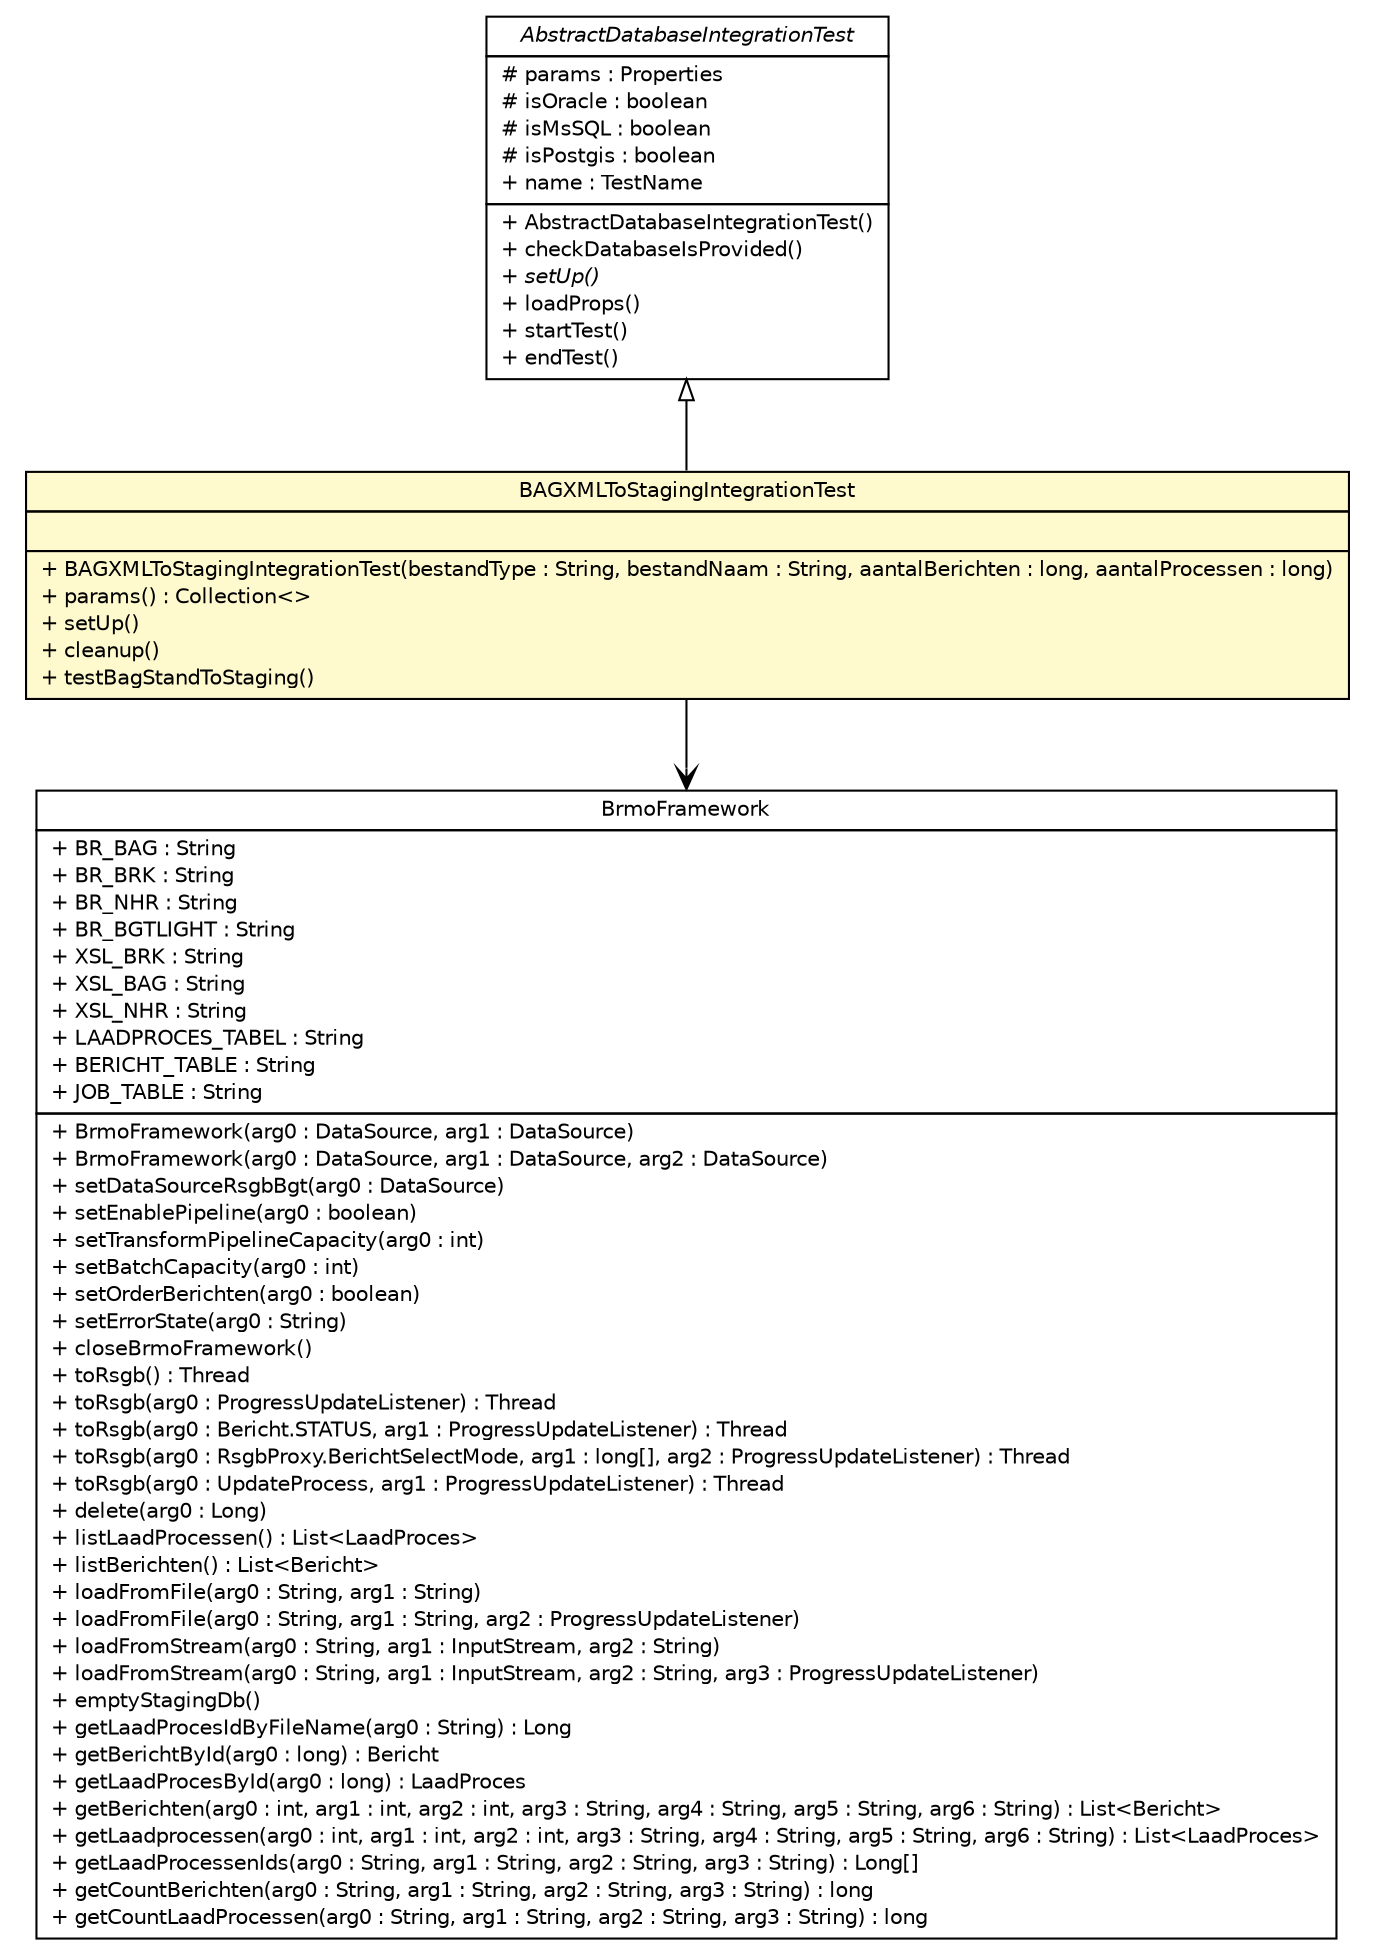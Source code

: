 #!/usr/local/bin/dot
#
# Class diagram 
# Generated by UMLGraph version R5_6-24-gf6e263 (http://www.umlgraph.org/)
#

digraph G {
	edge [fontname="Helvetica",fontsize=10,labelfontname="Helvetica",labelfontsize=10];
	node [fontname="Helvetica",fontsize=10,shape=plaintext];
	nodesep=0.25;
	ranksep=0.5;
	// nl.b3p.AbstractDatabaseIntegrationTest
	c96 [label=<<table title="nl.b3p.AbstractDatabaseIntegrationTest" border="0" cellborder="1" cellspacing="0" cellpadding="2" port="p" href="./AbstractDatabaseIntegrationTest.html">
		<tr><td><table border="0" cellspacing="0" cellpadding="1">
<tr><td align="center" balign="center"><font face="Helvetica-Oblique"> AbstractDatabaseIntegrationTest </font></td></tr>
		</table></td></tr>
		<tr><td><table border="0" cellspacing="0" cellpadding="1">
<tr><td align="left" balign="left"> # params : Properties </td></tr>
<tr><td align="left" balign="left"> # isOracle : boolean </td></tr>
<tr><td align="left" balign="left"> # isMsSQL : boolean </td></tr>
<tr><td align="left" balign="left"> # isPostgis : boolean </td></tr>
<tr><td align="left" balign="left"> + name : TestName </td></tr>
		</table></td></tr>
		<tr><td><table border="0" cellspacing="0" cellpadding="1">
<tr><td align="left" balign="left"> + AbstractDatabaseIntegrationTest() </td></tr>
<tr><td align="left" balign="left"> + checkDatabaseIsProvided() </td></tr>
<tr><td align="left" balign="left"><font face="Helvetica-Oblique" point-size="10.0"> + setUp() </font></td></tr>
<tr><td align="left" balign="left"> + loadProps() </td></tr>
<tr><td align="left" balign="left"> + startTest() </td></tr>
<tr><td align="left" balign="left"> + endTest() </td></tr>
		</table></td></tr>
		</table>>, URL="./AbstractDatabaseIntegrationTest.html", fontname="Helvetica", fontcolor="black", fontsize=10.0];
	// nl.b3p.BAGXMLToStagingIntegrationTest
	c98 [label=<<table title="nl.b3p.BAGXMLToStagingIntegrationTest" border="0" cellborder="1" cellspacing="0" cellpadding="2" port="p" bgcolor="lemonChiffon" href="./BAGXMLToStagingIntegrationTest.html">
		<tr><td><table border="0" cellspacing="0" cellpadding="1">
<tr><td align="center" balign="center"> BAGXMLToStagingIntegrationTest </td></tr>
		</table></td></tr>
		<tr><td><table border="0" cellspacing="0" cellpadding="1">
<tr><td align="left" balign="left">  </td></tr>
		</table></td></tr>
		<tr><td><table border="0" cellspacing="0" cellpadding="1">
<tr><td align="left" balign="left"> + BAGXMLToStagingIntegrationTest(bestandType : String, bestandNaam : String, aantalBerichten : long, aantalProcessen : long) </td></tr>
<tr><td align="left" balign="left"> + params() : Collection&lt;&gt; </td></tr>
<tr><td align="left" balign="left"> + setUp() </td></tr>
<tr><td align="left" balign="left"> + cleanup() </td></tr>
<tr><td align="left" balign="left"> + testBagStandToStaging() </td></tr>
		</table></td></tr>
		</table>>, URL="./BAGXMLToStagingIntegrationTest.html", fontname="Helvetica", fontcolor="black", fontsize=10.0];
	//nl.b3p.BAGXMLToStagingIntegrationTest extends nl.b3p.AbstractDatabaseIntegrationTest
	c96:p -> c98:p [dir=back,arrowtail=empty];
	// nl.b3p.BAGXMLToStagingIntegrationTest NAVASSOC nl.b3p.brmo.loader.BrmoFramework
	c98:p -> c108:p [taillabel="", label="", headlabel="", fontname="Helvetica", fontcolor="black", fontsize=10.0, color="black", arrowhead=open];
	// nl.b3p.brmo.loader.BrmoFramework
	c108 [label=<<table title="nl.b3p.brmo.loader.BrmoFramework" border="0" cellborder="1" cellspacing="0" cellpadding="2" port="p">
		<tr><td><table border="0" cellspacing="0" cellpadding="1">
<tr><td align="center" balign="center"> BrmoFramework </td></tr>
		</table></td></tr>
		<tr><td><table border="0" cellspacing="0" cellpadding="1">
<tr><td align="left" balign="left"> + BR_BAG : String </td></tr>
<tr><td align="left" balign="left"> + BR_BRK : String </td></tr>
<tr><td align="left" balign="left"> + BR_NHR : String </td></tr>
<tr><td align="left" balign="left"> + BR_BGTLIGHT : String </td></tr>
<tr><td align="left" balign="left"> + XSL_BRK : String </td></tr>
<tr><td align="left" balign="left"> + XSL_BAG : String </td></tr>
<tr><td align="left" balign="left"> + XSL_NHR : String </td></tr>
<tr><td align="left" balign="left"> + LAADPROCES_TABEL : String </td></tr>
<tr><td align="left" balign="left"> + BERICHT_TABLE : String </td></tr>
<tr><td align="left" balign="left"> + JOB_TABLE : String </td></tr>
		</table></td></tr>
		<tr><td><table border="0" cellspacing="0" cellpadding="1">
<tr><td align="left" balign="left"> + BrmoFramework(arg0 : DataSource, arg1 : DataSource) </td></tr>
<tr><td align="left" balign="left"> + BrmoFramework(arg0 : DataSource, arg1 : DataSource, arg2 : DataSource) </td></tr>
<tr><td align="left" balign="left"> + setDataSourceRsgbBgt(arg0 : DataSource) </td></tr>
<tr><td align="left" balign="left"> + setEnablePipeline(arg0 : boolean) </td></tr>
<tr><td align="left" balign="left"> + setTransformPipelineCapacity(arg0 : int) </td></tr>
<tr><td align="left" balign="left"> + setBatchCapacity(arg0 : int) </td></tr>
<tr><td align="left" balign="left"> + setOrderBerichten(arg0 : boolean) </td></tr>
<tr><td align="left" balign="left"> + setErrorState(arg0 : String) </td></tr>
<tr><td align="left" balign="left"> + closeBrmoFramework() </td></tr>
<tr><td align="left" balign="left"> + toRsgb() : Thread </td></tr>
<tr><td align="left" balign="left"> + toRsgb(arg0 : ProgressUpdateListener) : Thread </td></tr>
<tr><td align="left" balign="left"> + toRsgb(arg0 : Bericht.STATUS, arg1 : ProgressUpdateListener) : Thread </td></tr>
<tr><td align="left" balign="left"> + toRsgb(arg0 : RsgbProxy.BerichtSelectMode, arg1 : long[], arg2 : ProgressUpdateListener) : Thread </td></tr>
<tr><td align="left" balign="left"> + toRsgb(arg0 : UpdateProcess, arg1 : ProgressUpdateListener) : Thread </td></tr>
<tr><td align="left" balign="left"> + delete(arg0 : Long) </td></tr>
<tr><td align="left" balign="left"> + listLaadProcessen() : List&lt;LaadProces&gt; </td></tr>
<tr><td align="left" balign="left"> + listBerichten() : List&lt;Bericht&gt; </td></tr>
<tr><td align="left" balign="left"> + loadFromFile(arg0 : String, arg1 : String) </td></tr>
<tr><td align="left" balign="left"> + loadFromFile(arg0 : String, arg1 : String, arg2 : ProgressUpdateListener) </td></tr>
<tr><td align="left" balign="left"> + loadFromStream(arg0 : String, arg1 : InputStream, arg2 : String) </td></tr>
<tr><td align="left" balign="left"> + loadFromStream(arg0 : String, arg1 : InputStream, arg2 : String, arg3 : ProgressUpdateListener) </td></tr>
<tr><td align="left" balign="left"> + emptyStagingDb() </td></tr>
<tr><td align="left" balign="left"> + getLaadProcesIdByFileName(arg0 : String) : Long </td></tr>
<tr><td align="left" balign="left"> + getBerichtById(arg0 : long) : Bericht </td></tr>
<tr><td align="left" balign="left"> + getLaadProcesById(arg0 : long) : LaadProces </td></tr>
<tr><td align="left" balign="left"> + getBerichten(arg0 : int, arg1 : int, arg2 : int, arg3 : String, arg4 : String, arg5 : String, arg6 : String) : List&lt;Bericht&gt; </td></tr>
<tr><td align="left" balign="left"> + getLaadprocessen(arg0 : int, arg1 : int, arg2 : int, arg3 : String, arg4 : String, arg5 : String, arg6 : String) : List&lt;LaadProces&gt; </td></tr>
<tr><td align="left" balign="left"> + getLaadProcessenIds(arg0 : String, arg1 : String, arg2 : String, arg3 : String) : Long[] </td></tr>
<tr><td align="left" balign="left"> + getCountBerichten(arg0 : String, arg1 : String, arg2 : String, arg3 : String) : long </td></tr>
<tr><td align="left" balign="left"> + getCountLaadProcessen(arg0 : String, arg1 : String, arg2 : String, arg3 : String) : long </td></tr>
		</table></td></tr>
		</table>>, URL="null", fontname="Helvetica", fontcolor="black", fontsize=10.0];
}

